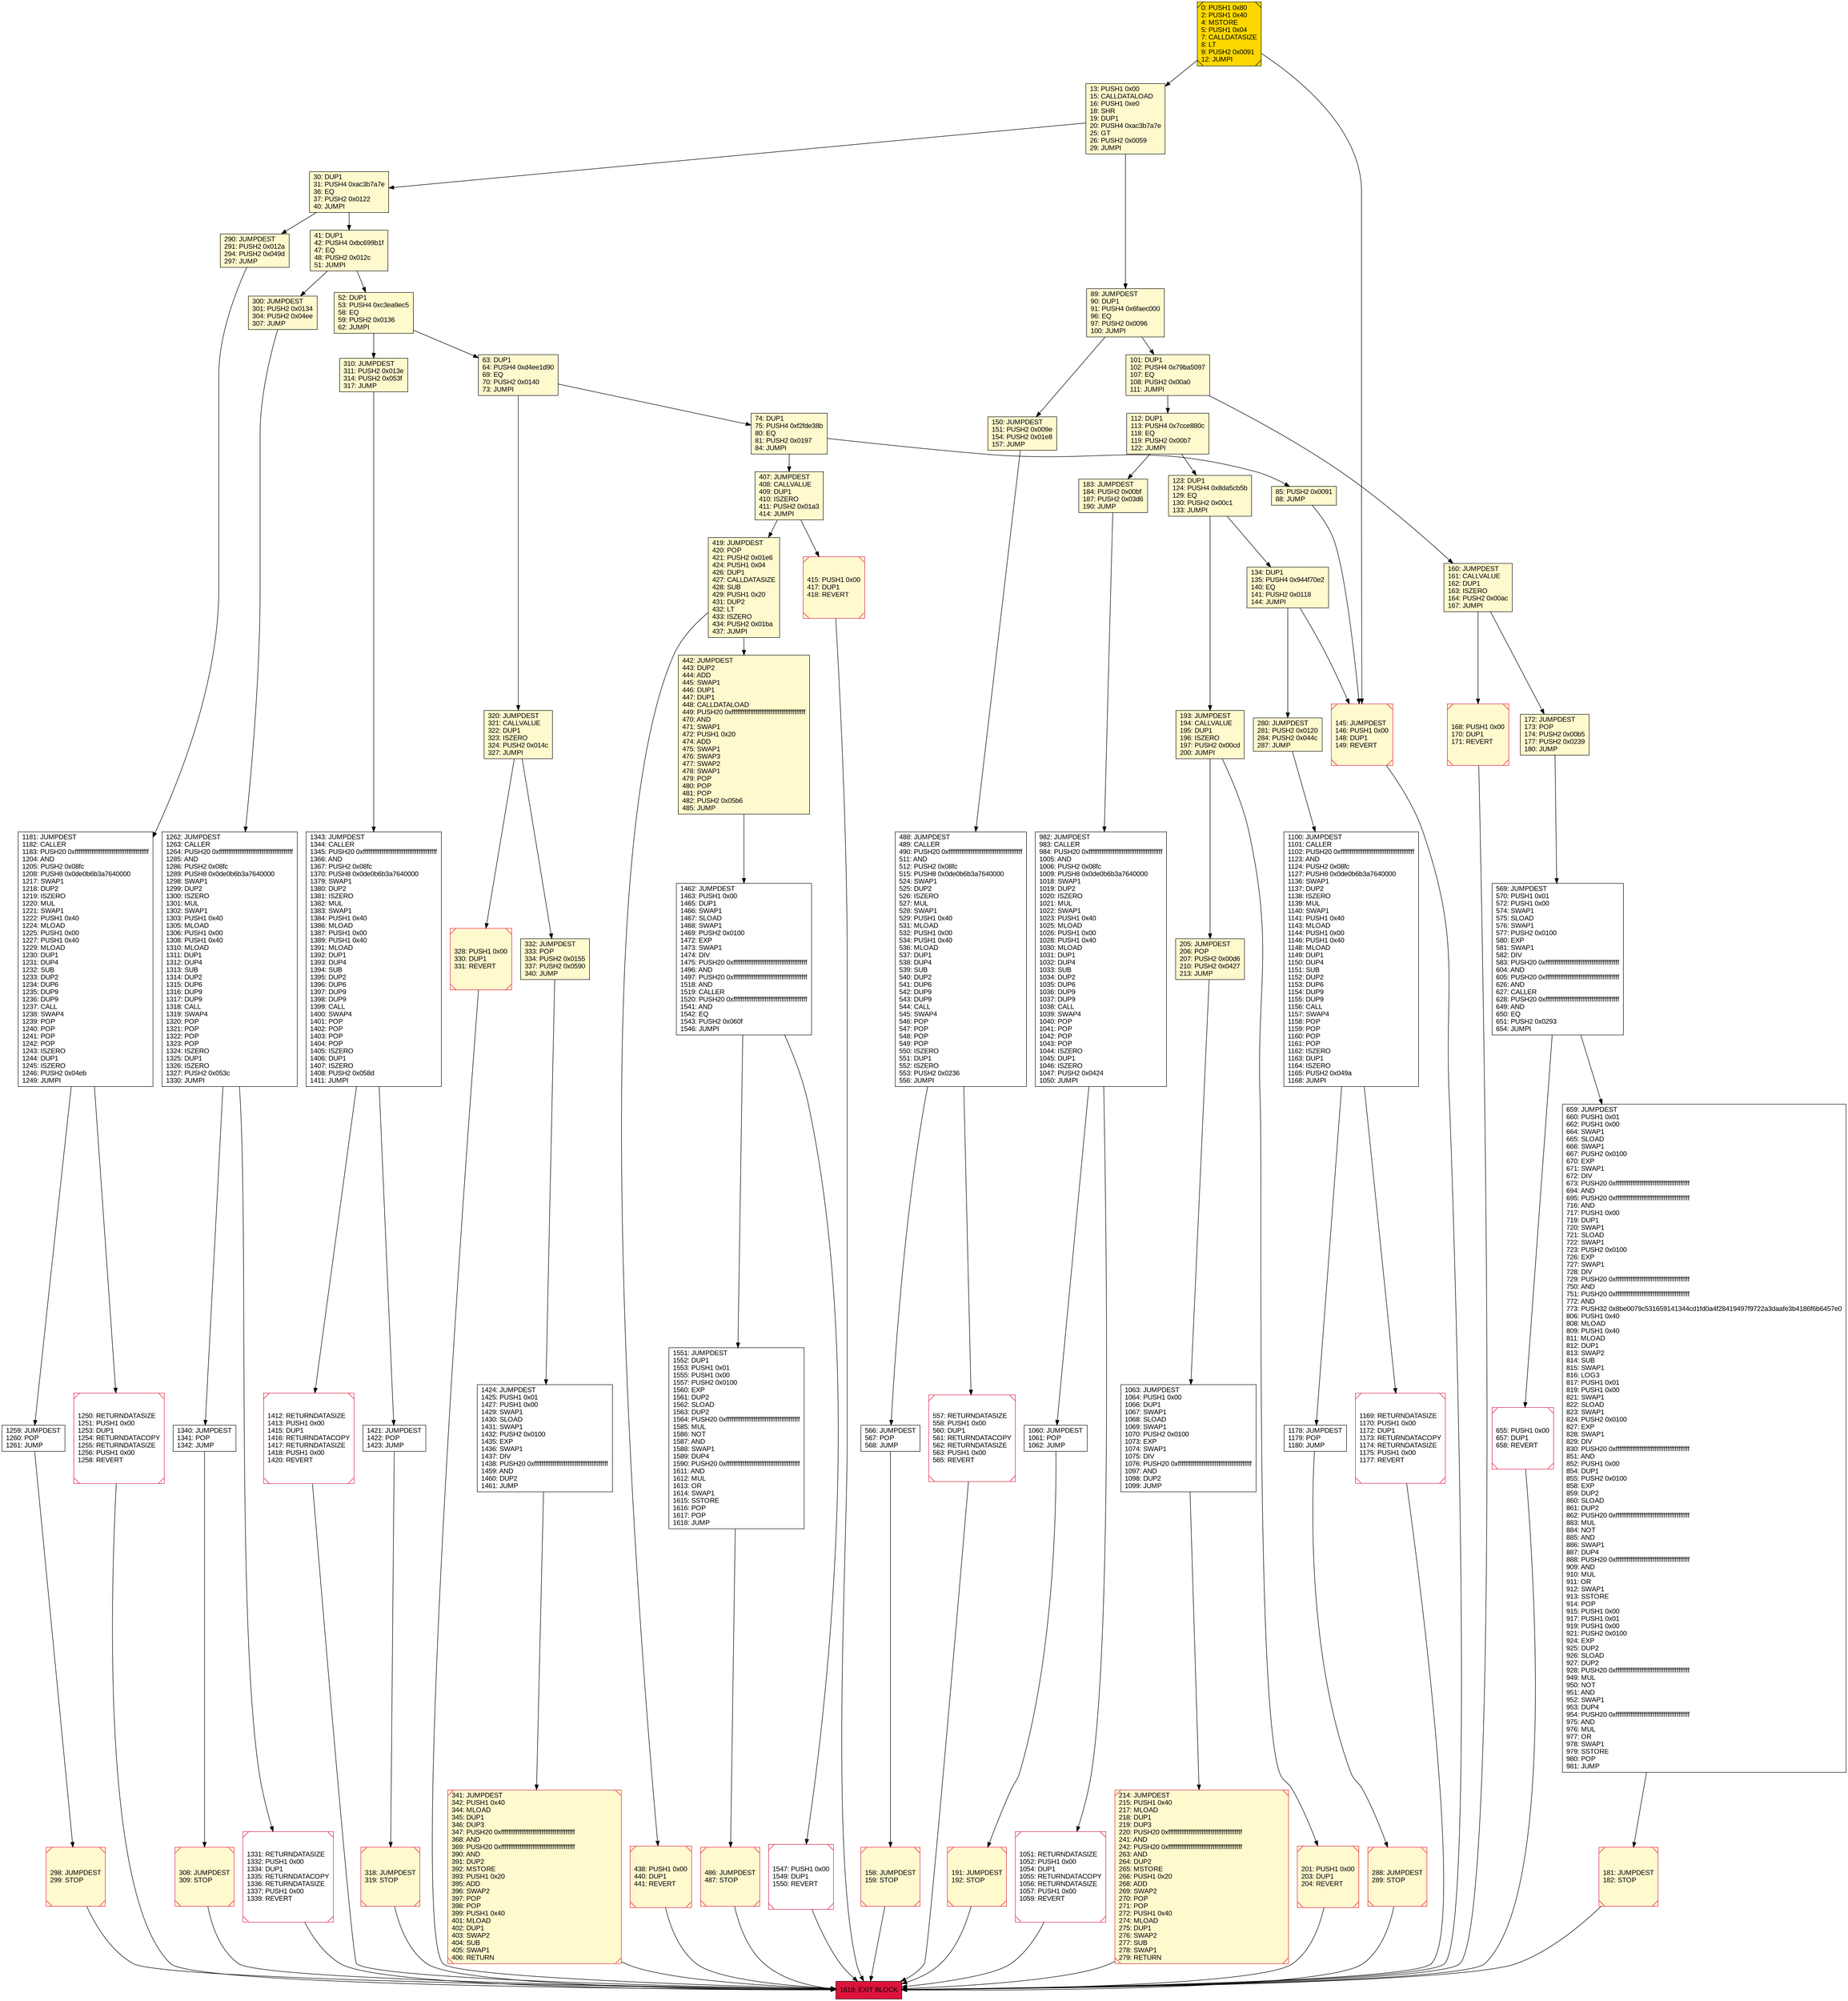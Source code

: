digraph G {
bgcolor=transparent rankdir=UD;
node [shape=box style=filled color=black fillcolor=white fontname=arial fontcolor=black];
1051 [label="1051: RETURNDATASIZE\l1052: PUSH1 0x00\l1054: DUP1\l1055: RETURNDATACOPY\l1056: RETURNDATASIZE\l1057: PUSH1 0x00\l1059: REVERT\l" shape=Msquare color=crimson ];
150 [label="150: JUMPDEST\l151: PUSH2 0x009e\l154: PUSH2 0x01e8\l157: JUMP\l" fillcolor=lemonchiffon ];
1060 [label="1060: JUMPDEST\l1061: POP\l1062: JUMP\l" ];
214 [label="214: JUMPDEST\l215: PUSH1 0x40\l217: MLOAD\l218: DUP1\l219: DUP3\l220: PUSH20 0xffffffffffffffffffffffffffffffffffffffff\l241: AND\l242: PUSH20 0xffffffffffffffffffffffffffffffffffffffff\l263: AND\l264: DUP2\l265: MSTORE\l266: PUSH1 0x20\l268: ADD\l269: SWAP2\l270: POP\l271: POP\l272: PUSH1 0x40\l274: MLOAD\l275: DUP1\l276: SWAP2\l277: SUB\l278: SWAP1\l279: RETURN\l" fillcolor=lemonchiffon shape=Msquare color=crimson ];
419 [label="419: JUMPDEST\l420: POP\l421: PUSH2 0x01e6\l424: PUSH1 0x04\l426: DUP1\l427: CALLDATASIZE\l428: SUB\l429: PUSH1 0x20\l431: DUP2\l432: LT\l433: ISZERO\l434: PUSH2 0x01ba\l437: JUMPI\l" fillcolor=lemonchiffon ];
341 [label="341: JUMPDEST\l342: PUSH1 0x40\l344: MLOAD\l345: DUP1\l346: DUP3\l347: PUSH20 0xffffffffffffffffffffffffffffffffffffffff\l368: AND\l369: PUSH20 0xffffffffffffffffffffffffffffffffffffffff\l390: AND\l391: DUP2\l392: MSTORE\l393: PUSH1 0x20\l395: ADD\l396: SWAP2\l397: POP\l398: POP\l399: PUSH1 0x40\l401: MLOAD\l402: DUP1\l403: SWAP2\l404: SUB\l405: SWAP1\l406: RETURN\l" fillcolor=lemonchiffon shape=Msquare color=crimson ];
101 [label="101: DUP1\l102: PUSH4 0x79ba5097\l107: EQ\l108: PUSH2 0x00a0\l111: JUMPI\l" fillcolor=lemonchiffon ];
168 [label="168: PUSH1 0x00\l170: DUP1\l171: REVERT\l" fillcolor=lemonchiffon shape=Msquare color=crimson ];
442 [label="442: JUMPDEST\l443: DUP2\l444: ADD\l445: SWAP1\l446: DUP1\l447: DUP1\l448: CALLDATALOAD\l449: PUSH20 0xffffffffffffffffffffffffffffffffffffffff\l470: AND\l471: SWAP1\l472: PUSH1 0x20\l474: ADD\l475: SWAP1\l476: SWAP3\l477: SWAP2\l478: SWAP1\l479: POP\l480: POP\l481: POP\l482: PUSH2 0x05b6\l485: JUMP\l" fillcolor=lemonchiffon ];
158 [label="158: JUMPDEST\l159: STOP\l" fillcolor=lemonchiffon shape=Msquare color=crimson ];
1169 [label="1169: RETURNDATASIZE\l1170: PUSH1 0x00\l1172: DUP1\l1173: RETURNDATACOPY\l1174: RETURNDATASIZE\l1175: PUSH1 0x00\l1177: REVERT\l" shape=Msquare color=crimson ];
1551 [label="1551: JUMPDEST\l1552: DUP1\l1553: PUSH1 0x01\l1555: PUSH1 0x00\l1557: PUSH2 0x0100\l1560: EXP\l1561: DUP2\l1562: SLOAD\l1563: DUP2\l1564: PUSH20 0xffffffffffffffffffffffffffffffffffffffff\l1585: MUL\l1586: NOT\l1587: AND\l1588: SWAP1\l1589: DUP4\l1590: PUSH20 0xffffffffffffffffffffffffffffffffffffffff\l1611: AND\l1612: MUL\l1613: OR\l1614: SWAP1\l1615: SSTORE\l1616: POP\l1617: POP\l1618: JUMP\l" ];
1424 [label="1424: JUMPDEST\l1425: PUSH1 0x01\l1427: PUSH1 0x00\l1429: SWAP1\l1430: SLOAD\l1431: SWAP1\l1432: PUSH2 0x0100\l1435: EXP\l1436: SWAP1\l1437: DIV\l1438: PUSH20 0xffffffffffffffffffffffffffffffffffffffff\l1459: AND\l1460: DUP2\l1461: JUMP\l" ];
13 [label="13: PUSH1 0x00\l15: CALLDATALOAD\l16: PUSH1 0xe0\l18: SHR\l19: DUP1\l20: PUSH4 0xac3b7a7e\l25: GT\l26: PUSH2 0x0059\l29: JUMPI\l" fillcolor=lemonchiffon ];
1063 [label="1063: JUMPDEST\l1064: PUSH1 0x00\l1066: DUP1\l1067: SWAP1\l1068: SLOAD\l1069: SWAP1\l1070: PUSH2 0x0100\l1073: EXP\l1074: SWAP1\l1075: DIV\l1076: PUSH20 0xffffffffffffffffffffffffffffffffffffffff\l1097: AND\l1098: DUP2\l1099: JUMP\l" ];
332 [label="332: JUMPDEST\l333: POP\l334: PUSH2 0x0155\l337: PUSH2 0x0590\l340: JUMP\l" fillcolor=lemonchiffon ];
566 [label="566: JUMPDEST\l567: POP\l568: JUMP\l" ];
30 [label="30: DUP1\l31: PUSH4 0xac3b7a7e\l36: EQ\l37: PUSH2 0x0122\l40: JUMPI\l" fillcolor=lemonchiffon ];
659 [label="659: JUMPDEST\l660: PUSH1 0x01\l662: PUSH1 0x00\l664: SWAP1\l665: SLOAD\l666: SWAP1\l667: PUSH2 0x0100\l670: EXP\l671: SWAP1\l672: DIV\l673: PUSH20 0xffffffffffffffffffffffffffffffffffffffff\l694: AND\l695: PUSH20 0xffffffffffffffffffffffffffffffffffffffff\l716: AND\l717: PUSH1 0x00\l719: DUP1\l720: SWAP1\l721: SLOAD\l722: SWAP1\l723: PUSH2 0x0100\l726: EXP\l727: SWAP1\l728: DIV\l729: PUSH20 0xffffffffffffffffffffffffffffffffffffffff\l750: AND\l751: PUSH20 0xffffffffffffffffffffffffffffffffffffffff\l772: AND\l773: PUSH32 0x8be0079c531659141344cd1fd0a4f28419497f9722a3daafe3b4186f6b6457e0\l806: PUSH1 0x40\l808: MLOAD\l809: PUSH1 0x40\l811: MLOAD\l812: DUP1\l813: SWAP2\l814: SUB\l815: SWAP1\l816: LOG3\l817: PUSH1 0x01\l819: PUSH1 0x00\l821: SWAP1\l822: SLOAD\l823: SWAP1\l824: PUSH2 0x0100\l827: EXP\l828: SWAP1\l829: DIV\l830: PUSH20 0xffffffffffffffffffffffffffffffffffffffff\l851: AND\l852: PUSH1 0x00\l854: DUP1\l855: PUSH2 0x0100\l858: EXP\l859: DUP2\l860: SLOAD\l861: DUP2\l862: PUSH20 0xffffffffffffffffffffffffffffffffffffffff\l883: MUL\l884: NOT\l885: AND\l886: SWAP1\l887: DUP4\l888: PUSH20 0xffffffffffffffffffffffffffffffffffffffff\l909: AND\l910: MUL\l911: OR\l912: SWAP1\l913: SSTORE\l914: POP\l915: PUSH1 0x00\l917: PUSH1 0x01\l919: PUSH1 0x00\l921: PUSH2 0x0100\l924: EXP\l925: DUP2\l926: SLOAD\l927: DUP2\l928: PUSH20 0xffffffffffffffffffffffffffffffffffffffff\l949: MUL\l950: NOT\l951: AND\l952: SWAP1\l953: DUP4\l954: PUSH20 0xffffffffffffffffffffffffffffffffffffffff\l975: AND\l976: MUL\l977: OR\l978: SWAP1\l979: SSTORE\l980: POP\l981: JUMP\l" ];
145 [label="145: JUMPDEST\l146: PUSH1 0x00\l148: DUP1\l149: REVERT\l" fillcolor=lemonchiffon shape=Msquare color=crimson ];
438 [label="438: PUSH1 0x00\l440: DUP1\l441: REVERT\l" fillcolor=lemonchiffon shape=Msquare color=crimson ];
74 [label="74: DUP1\l75: PUSH4 0xf2fde38b\l80: EQ\l81: PUSH2 0x0197\l84: JUMPI\l" fillcolor=lemonchiffon ];
63 [label="63: DUP1\l64: PUSH4 0xd4ee1d90\l69: EQ\l70: PUSH2 0x0140\l73: JUMPI\l" fillcolor=lemonchiffon ];
1343 [label="1343: JUMPDEST\l1344: CALLER\l1345: PUSH20 0xffffffffffffffffffffffffffffffffffffffff\l1366: AND\l1367: PUSH2 0x08fc\l1370: PUSH8 0x0de0b6b3a7640000\l1379: SWAP1\l1380: DUP2\l1381: ISZERO\l1382: MUL\l1383: SWAP1\l1384: PUSH1 0x40\l1386: MLOAD\l1387: PUSH1 0x00\l1389: PUSH1 0x40\l1391: MLOAD\l1392: DUP1\l1393: DUP4\l1394: SUB\l1395: DUP2\l1396: DUP6\l1397: DUP9\l1398: DUP9\l1399: CALL\l1400: SWAP4\l1401: POP\l1402: POP\l1403: POP\l1404: POP\l1405: ISZERO\l1406: DUP1\l1407: ISZERO\l1408: PUSH2 0x058d\l1411: JUMPI\l" ];
1340 [label="1340: JUMPDEST\l1341: POP\l1342: JUMP\l" ];
1412 [label="1412: RETURNDATASIZE\l1413: PUSH1 0x00\l1415: DUP1\l1416: RETURNDATACOPY\l1417: RETURNDATASIZE\l1418: PUSH1 0x00\l1420: REVERT\l" shape=Msquare color=crimson ];
308 [label="308: JUMPDEST\l309: STOP\l" fillcolor=lemonchiffon shape=Msquare color=crimson ];
569 [label="569: JUMPDEST\l570: PUSH1 0x01\l572: PUSH1 0x00\l574: SWAP1\l575: SLOAD\l576: SWAP1\l577: PUSH2 0x0100\l580: EXP\l581: SWAP1\l582: DIV\l583: PUSH20 0xffffffffffffffffffffffffffffffffffffffff\l604: AND\l605: PUSH20 0xffffffffffffffffffffffffffffffffffffffff\l626: AND\l627: CALLER\l628: PUSH20 0xffffffffffffffffffffffffffffffffffffffff\l649: AND\l650: EQ\l651: PUSH2 0x0293\l654: JUMPI\l" ];
181 [label="181: JUMPDEST\l182: STOP\l" fillcolor=lemonchiffon shape=Msquare color=crimson ];
112 [label="112: DUP1\l113: PUSH4 0x7cce880c\l118: EQ\l119: PUSH2 0x00b7\l122: JUMPI\l" fillcolor=lemonchiffon ];
1331 [label="1331: RETURNDATASIZE\l1332: PUSH1 0x00\l1334: DUP1\l1335: RETURNDATACOPY\l1336: RETURNDATASIZE\l1337: PUSH1 0x00\l1339: REVERT\l" shape=Msquare color=crimson ];
160 [label="160: JUMPDEST\l161: CALLVALUE\l162: DUP1\l163: ISZERO\l164: PUSH2 0x00ac\l167: JUMPI\l" fillcolor=lemonchiffon ];
1462 [label="1462: JUMPDEST\l1463: PUSH1 0x00\l1465: DUP1\l1466: SWAP1\l1467: SLOAD\l1468: SWAP1\l1469: PUSH2 0x0100\l1472: EXP\l1473: SWAP1\l1474: DIV\l1475: PUSH20 0xffffffffffffffffffffffffffffffffffffffff\l1496: AND\l1497: PUSH20 0xffffffffffffffffffffffffffffffffffffffff\l1518: AND\l1519: CALLER\l1520: PUSH20 0xffffffffffffffffffffffffffffffffffffffff\l1541: AND\l1542: EQ\l1543: PUSH2 0x060f\l1546: JUMPI\l" ];
318 [label="318: JUMPDEST\l319: STOP\l" fillcolor=lemonchiffon shape=Msquare color=crimson ];
1421 [label="1421: JUMPDEST\l1422: POP\l1423: JUMP\l" ];
1547 [label="1547: PUSH1 0x00\l1549: DUP1\l1550: REVERT\l" shape=Msquare color=crimson ];
191 [label="191: JUMPDEST\l192: STOP\l" fillcolor=lemonchiffon shape=Msquare color=crimson ];
655 [label="655: PUSH1 0x00\l657: DUP1\l658: REVERT\l" shape=Msquare color=crimson ];
41 [label="41: DUP1\l42: PUSH4 0xbc699b1f\l47: EQ\l48: PUSH2 0x012c\l51: JUMPI\l" fillcolor=lemonchiffon ];
288 [label="288: JUMPDEST\l289: STOP\l" fillcolor=lemonchiffon shape=Msquare color=crimson ];
557 [label="557: RETURNDATASIZE\l558: PUSH1 0x00\l560: DUP1\l561: RETURNDATACOPY\l562: RETURNDATASIZE\l563: PUSH1 0x00\l565: REVERT\l" shape=Msquare color=crimson ];
300 [label="300: JUMPDEST\l301: PUSH2 0x0134\l304: PUSH2 0x04ee\l307: JUMP\l" fillcolor=lemonchiffon ];
205 [label="205: JUMPDEST\l206: POP\l207: PUSH2 0x00d6\l210: PUSH2 0x0427\l213: JUMP\l" fillcolor=lemonchiffon ];
1178 [label="1178: JUMPDEST\l1179: POP\l1180: JUMP\l" ];
298 [label="298: JUMPDEST\l299: STOP\l" fillcolor=lemonchiffon shape=Msquare color=crimson ];
415 [label="415: PUSH1 0x00\l417: DUP1\l418: REVERT\l" fillcolor=lemonchiffon shape=Msquare color=crimson ];
0 [label="0: PUSH1 0x80\l2: PUSH1 0x40\l4: MSTORE\l5: PUSH1 0x04\l7: CALLDATASIZE\l8: LT\l9: PUSH2 0x0091\l12: JUMPI\l" fillcolor=lemonchiffon shape=Msquare fillcolor=gold ];
407 [label="407: JUMPDEST\l408: CALLVALUE\l409: DUP1\l410: ISZERO\l411: PUSH2 0x01a3\l414: JUMPI\l" fillcolor=lemonchiffon ];
982 [label="982: JUMPDEST\l983: CALLER\l984: PUSH20 0xffffffffffffffffffffffffffffffffffffffff\l1005: AND\l1006: PUSH2 0x08fc\l1009: PUSH8 0x0de0b6b3a7640000\l1018: SWAP1\l1019: DUP2\l1020: ISZERO\l1021: MUL\l1022: SWAP1\l1023: PUSH1 0x40\l1025: MLOAD\l1026: PUSH1 0x00\l1028: PUSH1 0x40\l1030: MLOAD\l1031: DUP1\l1032: DUP4\l1033: SUB\l1034: DUP2\l1035: DUP6\l1036: DUP9\l1037: DUP9\l1038: CALL\l1039: SWAP4\l1040: POP\l1041: POP\l1042: POP\l1043: POP\l1044: ISZERO\l1045: DUP1\l1046: ISZERO\l1047: PUSH2 0x0424\l1050: JUMPI\l" ];
134 [label="134: DUP1\l135: PUSH4 0x944f70e2\l140: EQ\l141: PUSH2 0x0118\l144: JUMPI\l" fillcolor=lemonchiffon ];
193 [label="193: JUMPDEST\l194: CALLVALUE\l195: DUP1\l196: ISZERO\l197: PUSH2 0x00cd\l200: JUMPI\l" fillcolor=lemonchiffon ];
1259 [label="1259: JUMPDEST\l1260: POP\l1261: JUMP\l" ];
1619 [label="1619: EXIT BLOCK\l" fillcolor=crimson ];
85 [label="85: PUSH2 0x0091\l88: JUMP\l" fillcolor=lemonchiffon ];
1262 [label="1262: JUMPDEST\l1263: CALLER\l1264: PUSH20 0xffffffffffffffffffffffffffffffffffffffff\l1285: AND\l1286: PUSH2 0x08fc\l1289: PUSH8 0x0de0b6b3a7640000\l1298: SWAP1\l1299: DUP2\l1300: ISZERO\l1301: MUL\l1302: SWAP1\l1303: PUSH1 0x40\l1305: MLOAD\l1306: PUSH1 0x00\l1308: PUSH1 0x40\l1310: MLOAD\l1311: DUP1\l1312: DUP4\l1313: SUB\l1314: DUP2\l1315: DUP6\l1316: DUP9\l1317: DUP9\l1318: CALL\l1319: SWAP4\l1320: POP\l1321: POP\l1322: POP\l1323: POP\l1324: ISZERO\l1325: DUP1\l1326: ISZERO\l1327: PUSH2 0x053c\l1330: JUMPI\l" ];
290 [label="290: JUMPDEST\l291: PUSH2 0x012a\l294: PUSH2 0x049d\l297: JUMP\l" fillcolor=lemonchiffon ];
52 [label="52: DUP1\l53: PUSH4 0xc3ea9ec5\l58: EQ\l59: PUSH2 0x0136\l62: JUMPI\l" fillcolor=lemonchiffon ];
183 [label="183: JUMPDEST\l184: PUSH2 0x00bf\l187: PUSH2 0x03d6\l190: JUMP\l" fillcolor=lemonchiffon ];
1100 [label="1100: JUMPDEST\l1101: CALLER\l1102: PUSH20 0xffffffffffffffffffffffffffffffffffffffff\l1123: AND\l1124: PUSH2 0x08fc\l1127: PUSH8 0x0de0b6b3a7640000\l1136: SWAP1\l1137: DUP2\l1138: ISZERO\l1139: MUL\l1140: SWAP1\l1141: PUSH1 0x40\l1143: MLOAD\l1144: PUSH1 0x00\l1146: PUSH1 0x40\l1148: MLOAD\l1149: DUP1\l1150: DUP4\l1151: SUB\l1152: DUP2\l1153: DUP6\l1154: DUP9\l1155: DUP9\l1156: CALL\l1157: SWAP4\l1158: POP\l1159: POP\l1160: POP\l1161: POP\l1162: ISZERO\l1163: DUP1\l1164: ISZERO\l1165: PUSH2 0x049a\l1168: JUMPI\l" ];
89 [label="89: JUMPDEST\l90: DUP1\l91: PUSH4 0x6faec000\l96: EQ\l97: PUSH2 0x0096\l100: JUMPI\l" fillcolor=lemonchiffon ];
201 [label="201: PUSH1 0x00\l203: DUP1\l204: REVERT\l" fillcolor=lemonchiffon shape=Msquare color=crimson ];
328 [label="328: PUSH1 0x00\l330: DUP1\l331: REVERT\l" fillcolor=lemonchiffon shape=Msquare color=crimson ];
320 [label="320: JUMPDEST\l321: CALLVALUE\l322: DUP1\l323: ISZERO\l324: PUSH2 0x014c\l327: JUMPI\l" fillcolor=lemonchiffon ];
1181 [label="1181: JUMPDEST\l1182: CALLER\l1183: PUSH20 0xffffffffffffffffffffffffffffffffffffffff\l1204: AND\l1205: PUSH2 0x08fc\l1208: PUSH8 0x0de0b6b3a7640000\l1217: SWAP1\l1218: DUP2\l1219: ISZERO\l1220: MUL\l1221: SWAP1\l1222: PUSH1 0x40\l1224: MLOAD\l1225: PUSH1 0x00\l1227: PUSH1 0x40\l1229: MLOAD\l1230: DUP1\l1231: DUP4\l1232: SUB\l1233: DUP2\l1234: DUP6\l1235: DUP9\l1236: DUP9\l1237: CALL\l1238: SWAP4\l1239: POP\l1240: POP\l1241: POP\l1242: POP\l1243: ISZERO\l1244: DUP1\l1245: ISZERO\l1246: PUSH2 0x04eb\l1249: JUMPI\l" ];
123 [label="123: DUP1\l124: PUSH4 0x8da5cb5b\l129: EQ\l130: PUSH2 0x00c1\l133: JUMPI\l" fillcolor=lemonchiffon ];
172 [label="172: JUMPDEST\l173: POP\l174: PUSH2 0x00b5\l177: PUSH2 0x0239\l180: JUMP\l" fillcolor=lemonchiffon ];
280 [label="280: JUMPDEST\l281: PUSH2 0x0120\l284: PUSH2 0x044c\l287: JUMP\l" fillcolor=lemonchiffon ];
488 [label="488: JUMPDEST\l489: CALLER\l490: PUSH20 0xffffffffffffffffffffffffffffffffffffffff\l511: AND\l512: PUSH2 0x08fc\l515: PUSH8 0x0de0b6b3a7640000\l524: SWAP1\l525: DUP2\l526: ISZERO\l527: MUL\l528: SWAP1\l529: PUSH1 0x40\l531: MLOAD\l532: PUSH1 0x00\l534: PUSH1 0x40\l536: MLOAD\l537: DUP1\l538: DUP4\l539: SUB\l540: DUP2\l541: DUP6\l542: DUP9\l543: DUP9\l544: CALL\l545: SWAP4\l546: POP\l547: POP\l548: POP\l549: POP\l550: ISZERO\l551: DUP1\l552: ISZERO\l553: PUSH2 0x0236\l556: JUMPI\l" ];
486 [label="486: JUMPDEST\l487: STOP\l" fillcolor=lemonchiffon shape=Msquare color=crimson ];
310 [label="310: JUMPDEST\l311: PUSH2 0x013e\l314: PUSH2 0x053f\l317: JUMP\l" fillcolor=lemonchiffon ];
1250 [label="1250: RETURNDATASIZE\l1251: PUSH1 0x00\l1253: DUP1\l1254: RETURNDATACOPY\l1255: RETURNDATASIZE\l1256: PUSH1 0x00\l1258: REVERT\l" shape=Msquare color=crimson ];
1421 -> 318;
63 -> 74;
1462 -> 1547;
320 -> 328;
1343 -> 1412;
41 -> 300;
1178 -> 288;
1424 -> 341;
419 -> 442;
569 -> 655;
419 -> 438;
1063 -> 214;
1181 -> 1250;
566 -> 158;
332 -> 1424;
13 -> 30;
183 -> 982;
101 -> 112;
160 -> 168;
193 -> 201;
442 -> 1462;
101 -> 160;
486 -> 1619;
52 -> 310;
1181 -> 1259;
30 -> 41;
1462 -> 1551;
123 -> 134;
123 -> 193;
1060 -> 191;
205 -> 1063;
1250 -> 1619;
280 -> 1100;
1343 -> 1421;
569 -> 659;
659 -> 181;
290 -> 1181;
134 -> 280;
328 -> 1619;
201 -> 1619;
1340 -> 308;
52 -> 63;
982 -> 1060;
74 -> 85;
1262 -> 1340;
982 -> 1051;
438 -> 1619;
488 -> 557;
160 -> 172;
407 -> 419;
112 -> 123;
145 -> 1619;
30 -> 290;
1412 -> 1619;
85 -> 145;
0 -> 13;
172 -> 569;
1051 -> 1619;
1100 -> 1169;
341 -> 1619;
214 -> 1619;
0 -> 145;
158 -> 1619;
1169 -> 1619;
168 -> 1619;
74 -> 407;
134 -> 145;
89 -> 101;
310 -> 1343;
488 -> 566;
1100 -> 1178;
13 -> 89;
557 -> 1619;
288 -> 1619;
89 -> 150;
41 -> 52;
298 -> 1619;
415 -> 1619;
300 -> 1262;
1262 -> 1331;
181 -> 1619;
1259 -> 298;
150 -> 488;
193 -> 205;
308 -> 1619;
112 -> 183;
63 -> 320;
191 -> 1619;
1551 -> 486;
318 -> 1619;
1547 -> 1619;
1331 -> 1619;
320 -> 332;
407 -> 415;
655 -> 1619;
}